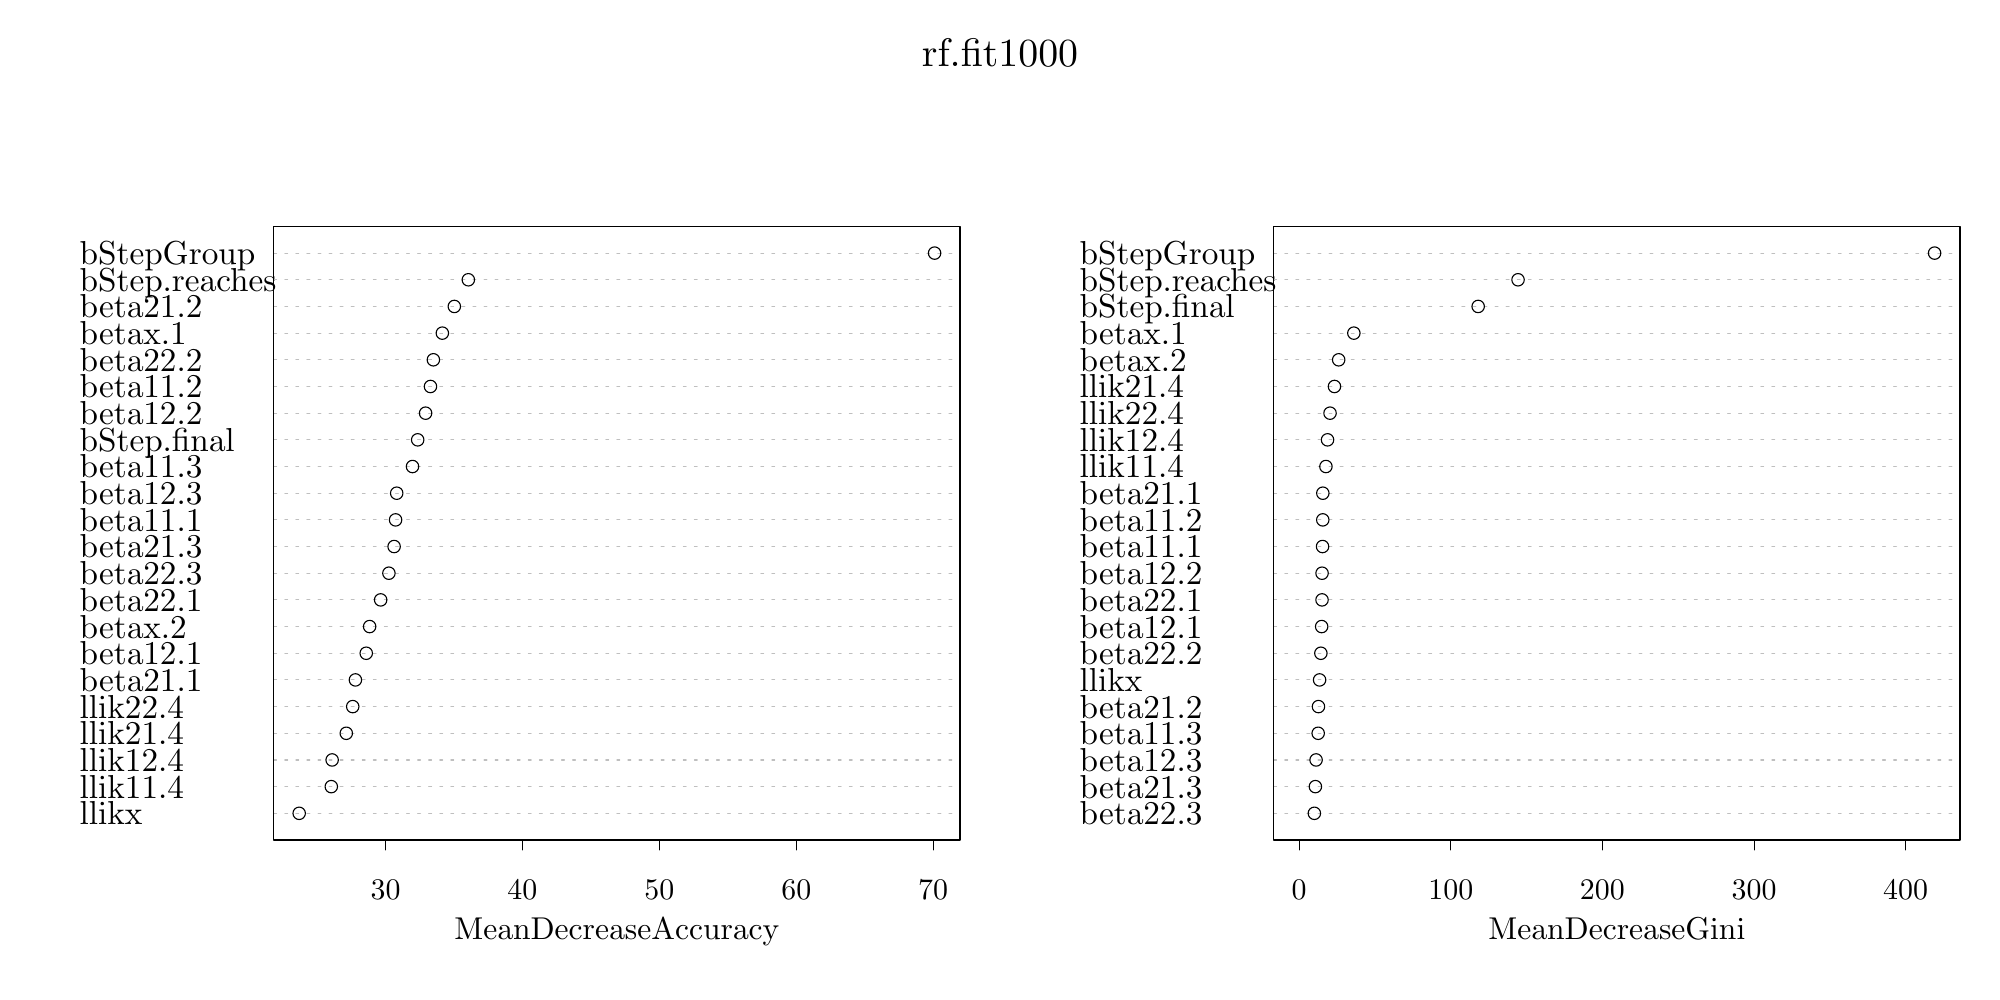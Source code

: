% Created by tikzDevice version 0.6.2 on 2013-05-01 08:58:29.394
% !TEX encoding = UTF-8 Unicode

\documentclass{article}
\nonstopmode

\usepackage{tikz}

\usepackage[active,tightpage,psfixbb]{preview}

\PreviewEnvironment{pgfpicture}

\setlength\PreviewBorder{0pt}

\newcommand{\SweaveOpts}[1]{}  % do not interfere with LaTeX
\newcommand{\SweaveInput}[1]{} % because they are not real TeX commands
\newcommand{\Sexpr}[1]{}       % will only be parsed by R


%Change "article" to "report" to get rid of page number on title page
\usepackage{amsmath,amsfonts,amsthm,amssymb}
\usepackage{tikz}
\usetikzlibrary{backgrounds}
\usepackage{setspace}
\usepackage{Tabbing}
\usepackage{fancyhdr}
\usepackage{lastpage}
\usepackage{lstlinebgrd}
\usepackage{extramarks}
\usepackage{longtable}
\usepackage{chngpage}
\usepackage{soul,color}
\usepackage{color}
\usepackage{graphicx,float,wrapfig}
\usepackage{amsmath,amssymb, rotating}
%\usepackage{minted}
\usepackage{epsfig}
\usepackage{animate}
\usepackage{array}
\usepackage{graphics, color}
\usepackage{graphicx}
\usepackage{epsfig}
\usepackage{setspace}
\usepackage{verbatim}
\usepackage{url}
\usepackage[margin=1.0in]{geometry}

\definecolor{knitrfg}{rgb}{0.2, 0.2, 0.2}
\newcommand{\blue}[1]{{\color{blue} #1}}
\newcommand{\red}[1]{{\color{red} #1}}
\newcommand{\distas}[1]{%
  \savebox{\mybox}{\hbox{\kern3pt$\scriptstyle#1$\kern3pt}}%
  \savebox{\mysim}{\hbox{$\sim$}}%
  \mathbin{\overset{#1}{\kern\z \resizebox{\wd\mybox}{\ht\mysim}{$\sim$}}}%
}
\newcommand{\mytilde}{\raise.17ex\hbox{$\scriptstyle\mathtt{\sim}$}} 

% In case you need to adjust margins:
\topmargin=-0.45in      %
\evensidemargin=0in     %
\oddsidemargin=0in      %
\textwidth=6.5in        %
\textheight=9.0in       %
\headsep=0.25in         %

%Course Information
\newcommand{\Semester}{April and May 2013}
\newcommand{\CourseShort}{DMC 2013}
\newcommand{\CourseLong}{Data Mining Cup Competition 2013}

%Instructor Information
\newcommand{\InstructorLong}{Iowa State University of Science and Technology}
\newcommand{\InstructorShort}{ISU}

%My Information
\newcommand{\WritersLong}{Corey Lanker, Fangfang Liu, Jia Liu, Ian Mouzon, Wei Zhang, Wen Zhou}
\newcommand{\WritersShort}{Lanker, Liu, Liu, Mouzon, Zhang, Zhou}
\newcommand{\WritersContact}{\blue{imouzon@iastate.edu}}

%Homework Information
\newcommand{\homeworkTitle}{Prediction of Orders}
\newcommand{\homeworkDueDate}{April and May 2013}
\newcommand{\homeworkCreationDate}{\date{}}
\newcommand{\homeworkTopics}{}

% Setup the header and footer
\pagestyle{fancy}                                                       %
\lhead{\CourseShort:  \InstructorShort}                                                 %
\chead{\homeworkTitle}  %
\rhead{\WritersShort \firstxmark}                                                     %
\lfoot{\lastxmark}                                                      %
\cfoot{}                                                                %
\rfoot{Page\ \thepage\ of\ \pageref{LastPage}}                          %
\renewcommand\headrulewidth{0.4pt}                                      %
\renewcommand\footrulewidth{0.4pt}                                      %

%%%% FANCY QUOTES %%%
\makeatletter
\tikzset{%
  fancy quotes/.style={
    text width=\fq@width pt,
    align=justify,
    inner sep=1em,
    anchor=north west,
    minimum width=\textwidth,
  },
  fancy quotes width/.initial={.8\textwidth},
  fancy quotes marks/.style={
    scale=8,
    text=white,
    inner sep=0pt,
  },
  fancy quotes opening/.style={
    fancy quotes marks,
  },
  fancy quotes closing/.style={
    fancy quotes marks,
  },
  fancy quotes background/.style={
    show background rectangle,
    inner frame xsep=0pt,
    background rectangle/.style={
      fill=gray!25,
      rounded corners,
    },
  }
}

\newenvironment{fancyquotes}[1][]{%
\noindent
\tikzpicture[fancy quotes background]
\node[fancy quotes opening,anchor=north west] (fq@ul) at (0,0) {``};
\tikz@scan@one@point\pgfutil@firstofone(fq@ul.east)
\pgfmathsetmacro{\fq@width}{\textwidth - 2*\pgf@x}
\node[fancy quotes,#1] (fq@txt) at (fq@ul.north west) \bgroup}
{\egroup;
\node[overlay,fancy quotes closing,anchor=east] at (fq@txt.south east) {''};
\endtikzpicture}
\makeatother
%%% End of fancy quotes


\begin{document}

\begin{tikzpicture}[x=1pt,y=1pt]
\definecolor[named]{drawColor}{rgb}{0.00,0.00,0.00}
\definecolor[named]{fillColor}{rgb}{1.00,1.00,1.00}
\fill[color=fillColor,fill opacity=0.00,] (0,0) rectangle (722.70,361.35);
\begin{scope}
\path[clip] (  0.00,  0.00) rectangle (722.70,361.35);
\definecolor[named]{drawColor}{rgb}{1.00,1.00,1.00}
\definecolor[named]{fillColor}{rgb}{1.00,1.00,1.00}
\definecolor[named]{drawColor}{rgb}{0.00,0.00,0.00}

\node[color=drawColor,anchor=base west,inner sep=0pt, outer sep=0pt, scale=  1.20] at ( 28.80, 63.32) {llikx};

\node[color=drawColor,anchor=base west,inner sep=0pt, outer sep=0pt, scale=  1.20] at ( 28.80, 72.96) {llik11.4};

\node[color=drawColor,anchor=base west,inner sep=0pt, outer sep=0pt, scale=  1.20] at ( 28.80, 82.60) {llik12.4};

\node[color=drawColor,anchor=base west,inner sep=0pt, outer sep=0pt, scale=  1.20] at ( 28.80, 92.24) {llik21.4};

\node[color=drawColor,anchor=base west,inner sep=0pt, outer sep=0pt, scale=  1.20] at ( 28.80,101.88) {llik22.4};

\node[color=drawColor,anchor=base west,inner sep=0pt, outer sep=0pt, scale=  1.20] at ( 28.80,111.52) {beta21.1};

\node[color=drawColor,anchor=base west,inner sep=0pt, outer sep=0pt, scale=  1.20] at ( 28.80,121.16) {beta12.1};

\node[color=drawColor,anchor=base west,inner sep=0pt, outer sep=0pt, scale=  1.20] at ( 28.80,130.80) {betax.2};

\node[color=drawColor,anchor=base west,inner sep=0pt, outer sep=0pt, scale=  1.20] at ( 28.80,140.44) {beta22.1};

\node[color=drawColor,anchor=base west,inner sep=0pt, outer sep=0pt, scale=  1.20] at ( 28.80,150.08) {beta22.3};

\node[color=drawColor,anchor=base west,inner sep=0pt, outer sep=0pt, scale=  1.20] at ( 28.80,159.72) {beta21.3};

\node[color=drawColor,anchor=base west,inner sep=0pt, outer sep=0pt, scale=  1.20] at ( 28.80,169.36) {beta11.1};

\node[color=drawColor,anchor=base west,inner sep=0pt, outer sep=0pt, scale=  1.20] at ( 28.80,179.00) {beta12.3};

\node[color=drawColor,anchor=base west,inner sep=0pt, outer sep=0pt, scale=  1.20] at ( 28.80,188.64) {beta11.3};

\node[color=drawColor,anchor=base west,inner sep=0pt, outer sep=0pt, scale=  1.20] at ( 28.80,198.28) {bStep.final};

\node[color=drawColor,anchor=base west,inner sep=0pt, outer sep=0pt, scale=  1.20] at ( 28.80,207.92) {beta12.2};

\node[color=drawColor,anchor=base west,inner sep=0pt, outer sep=0pt, scale=  1.20] at ( 28.80,217.56) {beta11.2};

\node[color=drawColor,anchor=base west,inner sep=0pt, outer sep=0pt, scale=  1.20] at ( 28.80,227.20) {beta22.2};

\node[color=drawColor,anchor=base west,inner sep=0pt, outer sep=0pt, scale=  1.20] at ( 28.80,236.84) {betax.1};

\node[color=drawColor,anchor=base west,inner sep=0pt, outer sep=0pt, scale=  1.20] at ( 28.80,246.48) {beta21.2};

\node[color=drawColor,anchor=base west,inner sep=0pt, outer sep=0pt, scale=  1.20] at ( 28.80,256.12) {bStep.reaches};

\node[color=drawColor,anchor=base west,inner sep=0pt, outer sep=0pt, scale=  1.20] at ( 28.80,265.76) {bStepGroup};
\end{scope}
\begin{scope}
\path[clip] ( 98.93, 57.82) rectangle (346.90,279.53);
\definecolor[named]{drawColor}{rgb}{1.00,1.00,1.00}
\definecolor[named]{fillColor}{rgb}{1.00,1.00,1.00}
\definecolor[named]{drawColor}{rgb}{0.75,0.75,0.75}

\draw[color=drawColor,dash pattern=on 1pt off 3pt ,line cap=round,line join=round,fill opacity=0.00,] ( 98.93, 67.46) -- (346.90, 67.46);

\draw[color=drawColor,dash pattern=on 1pt off 3pt ,line cap=round,line join=round,fill opacity=0.00,] ( 98.93, 77.10) -- (346.90, 77.10);

\draw[color=drawColor,dash pattern=on 1pt off 3pt ,line cap=round,line join=round,fill opacity=0.00,] ( 98.93, 86.74) -- (346.90, 86.74);

\draw[color=drawColor,dash pattern=on 1pt off 3pt ,line cap=round,line join=round,fill opacity=0.00,] ( 98.93, 96.38) -- (346.90, 96.38);

\draw[color=drawColor,dash pattern=on 1pt off 3pt ,line cap=round,line join=round,fill opacity=0.00,] ( 98.93,106.02) -- (346.90,106.02);

\draw[color=drawColor,dash pattern=on 1pt off 3pt ,line cap=round,line join=round,fill opacity=0.00,] ( 98.93,115.66) -- (346.90,115.66);

\draw[color=drawColor,dash pattern=on 1pt off 3pt ,line cap=round,line join=round,fill opacity=0.00,] ( 98.93,125.30) -- (346.90,125.30);

\draw[color=drawColor,dash pattern=on 1pt off 3pt ,line cap=round,line join=round,fill opacity=0.00,] ( 98.93,134.94) -- (346.90,134.94);

\draw[color=drawColor,dash pattern=on 1pt off 3pt ,line cap=round,line join=round,fill opacity=0.00,] ( 98.93,144.58) -- (346.90,144.58);

\draw[color=drawColor,dash pattern=on 1pt off 3pt ,line cap=round,line join=round,fill opacity=0.00,] ( 98.93,154.22) -- (346.90,154.22);

\draw[color=drawColor,dash pattern=on 1pt off 3pt ,line cap=round,line join=round,fill opacity=0.00,] ( 98.93,163.86) -- (346.90,163.86);

\draw[color=drawColor,dash pattern=on 1pt off 3pt ,line cap=round,line join=round,fill opacity=0.00,] ( 98.93,173.49) -- (346.90,173.49);

\draw[color=drawColor,dash pattern=on 1pt off 3pt ,line cap=round,line join=round,fill opacity=0.00,] ( 98.93,183.13) -- (346.90,183.13);

\draw[color=drawColor,dash pattern=on 1pt off 3pt ,line cap=round,line join=round,fill opacity=0.00,] ( 98.93,192.77) -- (346.90,192.77);

\draw[color=drawColor,dash pattern=on 1pt off 3pt ,line cap=round,line join=round,fill opacity=0.00,] ( 98.93,202.41) -- (346.90,202.41);

\draw[color=drawColor,dash pattern=on 1pt off 3pt ,line cap=round,line join=round,fill opacity=0.00,] ( 98.93,212.05) -- (346.90,212.05);

\draw[color=drawColor,dash pattern=on 1pt off 3pt ,line cap=round,line join=round,fill opacity=0.00,] ( 98.93,221.69) -- (346.90,221.69);

\draw[color=drawColor,dash pattern=on 1pt off 3pt ,line cap=round,line join=round,fill opacity=0.00,] ( 98.93,231.33) -- (346.90,231.33);

\draw[color=drawColor,dash pattern=on 1pt off 3pt ,line cap=round,line join=round,fill opacity=0.00,] ( 98.93,240.97) -- (346.90,240.97);

\draw[color=drawColor,dash pattern=on 1pt off 3pt ,line cap=round,line join=round,fill opacity=0.00,] ( 98.93,250.61) -- (346.90,250.61);

\draw[color=drawColor,dash pattern=on 1pt off 3pt ,line cap=round,line join=round,fill opacity=0.00,] ( 98.93,260.25) -- (346.90,260.25);

\draw[color=drawColor,dash pattern=on 1pt off 3pt ,line cap=round,line join=round,fill opacity=0.00,] ( 98.93,269.89) -- (346.90,269.89);
\definecolor[named]{drawColor}{rgb}{0.00,0.00,0.00}

\draw[color=drawColor,line cap=round,line join=round,fill opacity=0.00,] (108.11, 67.46) circle (  2.25);

\draw[color=drawColor,line cap=round,line join=round,fill opacity=0.00,] (119.71, 77.10) circle (  2.25);

\draw[color=drawColor,line cap=round,line join=round,fill opacity=0.00,] (120.02, 86.74) circle (  2.25);

\draw[color=drawColor,line cap=round,line join=round,fill opacity=0.00,] (125.13, 96.38) circle (  2.25);

\draw[color=drawColor,line cap=round,line join=round,fill opacity=0.00,] (127.46,106.02) circle (  2.25);

\draw[color=drawColor,line cap=round,line join=round,fill opacity=0.00,] (128.43,115.66) circle (  2.25);

\draw[color=drawColor,line cap=round,line join=round,fill opacity=0.00,] (132.34,125.30) circle (  2.25);

\draw[color=drawColor,line cap=round,line join=round,fill opacity=0.00,] (133.57,134.94) circle (  2.25);

\draw[color=drawColor,line cap=round,line join=round,fill opacity=0.00,] (137.55,144.58) circle (  2.25);

\draw[color=drawColor,line cap=round,line join=round,fill opacity=0.00,] (140.53,154.22) circle (  2.25);

\draw[color=drawColor,line cap=round,line join=round,fill opacity=0.00,] (142.41,163.86) circle (  2.25);

\draw[color=drawColor,line cap=round,line join=round,fill opacity=0.00,] (142.94,173.49) circle (  2.25);

\draw[color=drawColor,line cap=round,line join=round,fill opacity=0.00,] (143.35,183.13) circle (  2.25);

\draw[color=drawColor,line cap=round,line join=round,fill opacity=0.00,] (149.06,192.77) circle (  2.25);

\draw[color=drawColor,line cap=round,line join=round,fill opacity=0.00,] (150.93,202.41) circle (  2.25);

\draw[color=drawColor,line cap=round,line join=round,fill opacity=0.00,] (153.79,212.05) circle (  2.25);

\draw[color=drawColor,line cap=round,line join=round,fill opacity=0.00,] (155.55,221.69) circle (  2.25);

\draw[color=drawColor,line cap=round,line join=round,fill opacity=0.00,] (156.60,231.33) circle (  2.25);

\draw[color=drawColor,line cap=round,line join=round,fill opacity=0.00,] (159.84,240.97) circle (  2.25);

\draw[color=drawColor,line cap=round,line join=round,fill opacity=0.00,] (164.17,250.61) circle (  2.25);

\draw[color=drawColor,line cap=round,line join=round,fill opacity=0.00,] (169.23,260.25) circle (  2.25);

\draw[color=drawColor,line cap=round,line join=round,fill opacity=0.00,] (337.71,269.89) circle (  2.25);
\end{scope}
\begin{scope}
\path[clip] (  0.00,  0.00) rectangle (722.70,361.35);
\definecolor[named]{drawColor}{rgb}{1.00,1.00,1.00}
\definecolor[named]{fillColor}{rgb}{1.00,1.00,1.00}
\definecolor[named]{drawColor}{rgb}{0.00,0.00,0.00}

\draw[color=drawColor,line cap=round,line join=round,fill opacity=0.00,] (139.31, 57.82) -- (337.20, 57.82);

\draw[color=drawColor,line cap=round,line join=round,fill opacity=0.00,] (139.31, 57.82) -- (139.31, 54.22);

\draw[color=drawColor,line cap=round,line join=round,fill opacity=0.00,] (188.78, 57.82) -- (188.78, 54.22);

\draw[color=drawColor,line cap=round,line join=round,fill opacity=0.00,] (238.25, 57.82) -- (238.25, 54.22);

\draw[color=drawColor,line cap=round,line join=round,fill opacity=0.00,] (287.73, 57.82) -- (287.73, 54.22);

\draw[color=drawColor,line cap=round,line join=round,fill opacity=0.00,] (337.20, 57.82) -- (337.20, 54.22);

\node[color=drawColor,anchor=base,inner sep=0pt, outer sep=0pt, scale=  1.08] at (139.31, 36.22) {30};

\node[color=drawColor,anchor=base,inner sep=0pt, outer sep=0pt, scale=  1.08] at (188.78, 36.22) {40};

\node[color=drawColor,anchor=base,inner sep=0pt, outer sep=0pt, scale=  1.08] at (238.25, 36.22) {50};

\node[color=drawColor,anchor=base,inner sep=0pt, outer sep=0pt, scale=  1.08] at (287.73, 36.22) {60};

\node[color=drawColor,anchor=base,inner sep=0pt, outer sep=0pt, scale=  1.08] at (337.20, 36.22) {70};

\draw[color=drawColor,line cap=round,line join=round,fill opacity=0.00,] ( 98.93, 57.82) --
	(346.90, 57.82) --
	(346.90,279.53) --
	( 98.93,279.53) --
	( 98.93, 57.82);
\end{scope}
\begin{scope}
\path[clip] (  0.00,  0.00) rectangle (361.35,337.35);
\definecolor[named]{drawColor}{rgb}{1.00,1.00,1.00}
\definecolor[named]{fillColor}{rgb}{1.00,1.00,1.00}
\definecolor[named]{drawColor}{rgb}{0.00,0.00,0.00}

\node[color=drawColor,anchor=base,inner sep=0pt, outer sep=0pt, scale=  1.14] at (222.91, 21.82) {MeanDecreaseAccuracy};
\end{scope}
\begin{scope}
\path[clip] (421.35, 48.00) rectangle (710.70,289.35);
\definecolor[named]{drawColor}{rgb}{1.00,1.00,1.00}
\definecolor[named]{fillColor}{rgb}{1.00,1.00,1.00}
\end{scope}
\begin{scope}
\path[clip] (  0.00,  0.00) rectangle (722.70,361.35);
\definecolor[named]{drawColor}{rgb}{1.00,1.00,1.00}
\definecolor[named]{fillColor}{rgb}{1.00,1.00,1.00}
\definecolor[named]{drawColor}{rgb}{0.00,0.00,0.00}

\node[color=drawColor,anchor=base west,inner sep=0pt, outer sep=0pt, scale=  1.20] at (390.15, 63.32) {beta22.3};

\node[color=drawColor,anchor=base west,inner sep=0pt, outer sep=0pt, scale=  1.20] at (390.15, 72.96) {beta21.3};

\node[color=drawColor,anchor=base west,inner sep=0pt, outer sep=0pt, scale=  1.20] at (390.15, 82.60) {beta12.3};

\node[color=drawColor,anchor=base west,inner sep=0pt, outer sep=0pt, scale=  1.20] at (390.15, 92.24) {beta11.3};

\node[color=drawColor,anchor=base west,inner sep=0pt, outer sep=0pt, scale=  1.20] at (390.15,101.88) {beta21.2};

\node[color=drawColor,anchor=base west,inner sep=0pt, outer sep=0pt, scale=  1.20] at (390.15,111.52) {llikx};

\node[color=drawColor,anchor=base west,inner sep=0pt, outer sep=0pt, scale=  1.20] at (390.15,121.16) {beta22.2};

\node[color=drawColor,anchor=base west,inner sep=0pt, outer sep=0pt, scale=  1.20] at (390.15,130.80) {beta12.1};

\node[color=drawColor,anchor=base west,inner sep=0pt, outer sep=0pt, scale=  1.20] at (390.15,140.44) {beta22.1};

\node[color=drawColor,anchor=base west,inner sep=0pt, outer sep=0pt, scale=  1.20] at (390.15,150.08) {beta12.2};

\node[color=drawColor,anchor=base west,inner sep=0pt, outer sep=0pt, scale=  1.20] at (390.15,159.72) {beta11.1};

\node[color=drawColor,anchor=base west,inner sep=0pt, outer sep=0pt, scale=  1.20] at (390.15,169.36) {beta11.2};

\node[color=drawColor,anchor=base west,inner sep=0pt, outer sep=0pt, scale=  1.20] at (390.15,179.00) {beta21.1};

\node[color=drawColor,anchor=base west,inner sep=0pt, outer sep=0pt, scale=  1.20] at (390.15,188.64) {llik11.4};

\node[color=drawColor,anchor=base west,inner sep=0pt, outer sep=0pt, scale=  1.20] at (390.15,198.28) {llik12.4};

\node[color=drawColor,anchor=base west,inner sep=0pt, outer sep=0pt, scale=  1.20] at (390.15,207.92) {llik22.4};

\node[color=drawColor,anchor=base west,inner sep=0pt, outer sep=0pt, scale=  1.20] at (390.15,217.56) {llik21.4};

\node[color=drawColor,anchor=base west,inner sep=0pt, outer sep=0pt, scale=  1.20] at (390.15,227.20) {betax.2};

\node[color=drawColor,anchor=base west,inner sep=0pt, outer sep=0pt, scale=  1.20] at (390.15,236.84) {betax.1};

\node[color=drawColor,anchor=base west,inner sep=0pt, outer sep=0pt, scale=  1.20] at (390.15,246.48) {bStep.final};

\node[color=drawColor,anchor=base west,inner sep=0pt, outer sep=0pt, scale=  1.20] at (390.15,256.12) {bStep.reaches};

\node[color=drawColor,anchor=base west,inner sep=0pt, outer sep=0pt, scale=  1.20] at (390.15,265.76) {bStepGroup};
\end{scope}
\begin{scope}
\path[clip] (460.28, 57.82) rectangle (708.25,279.53);
\definecolor[named]{drawColor}{rgb}{1.00,1.00,1.00}
\definecolor[named]{fillColor}{rgb}{1.00,1.00,1.00}
\definecolor[named]{drawColor}{rgb}{0.75,0.75,0.75}

\draw[color=drawColor,dash pattern=on 1pt off 3pt ,line cap=round,line join=round,fill opacity=0.00,] (460.28, 67.46) -- (708.25, 67.46);

\draw[color=drawColor,dash pattern=on 1pt off 3pt ,line cap=round,line join=round,fill opacity=0.00,] (460.28, 77.10) -- (708.25, 77.10);

\draw[color=drawColor,dash pattern=on 1pt off 3pt ,line cap=round,line join=round,fill opacity=0.00,] (460.28, 86.74) -- (708.25, 86.74);

\draw[color=drawColor,dash pattern=on 1pt off 3pt ,line cap=round,line join=round,fill opacity=0.00,] (460.28, 96.38) -- (708.25, 96.38);

\draw[color=drawColor,dash pattern=on 1pt off 3pt ,line cap=round,line join=round,fill opacity=0.00,] (460.28,106.02) -- (708.25,106.02);

\draw[color=drawColor,dash pattern=on 1pt off 3pt ,line cap=round,line join=round,fill opacity=0.00,] (460.28,115.66) -- (708.25,115.66);

\draw[color=drawColor,dash pattern=on 1pt off 3pt ,line cap=round,line join=round,fill opacity=0.00,] (460.28,125.30) -- (708.25,125.30);

\draw[color=drawColor,dash pattern=on 1pt off 3pt ,line cap=round,line join=round,fill opacity=0.00,] (460.28,134.94) -- (708.25,134.94);

\draw[color=drawColor,dash pattern=on 1pt off 3pt ,line cap=round,line join=round,fill opacity=0.00,] (460.28,144.58) -- (708.25,144.58);

\draw[color=drawColor,dash pattern=on 1pt off 3pt ,line cap=round,line join=round,fill opacity=0.00,] (460.28,154.22) -- (708.25,154.22);

\draw[color=drawColor,dash pattern=on 1pt off 3pt ,line cap=round,line join=round,fill opacity=0.00,] (460.28,163.86) -- (708.25,163.86);

\draw[color=drawColor,dash pattern=on 1pt off 3pt ,line cap=round,line join=round,fill opacity=0.00,] (460.28,173.49) -- (708.25,173.49);

\draw[color=drawColor,dash pattern=on 1pt off 3pt ,line cap=round,line join=round,fill opacity=0.00,] (460.28,183.13) -- (708.25,183.13);

\draw[color=drawColor,dash pattern=on 1pt off 3pt ,line cap=round,line join=round,fill opacity=0.00,] (460.28,192.77) -- (708.25,192.77);

\draw[color=drawColor,dash pattern=on 1pt off 3pt ,line cap=round,line join=round,fill opacity=0.00,] (460.28,202.41) -- (708.25,202.41);

\draw[color=drawColor,dash pattern=on 1pt off 3pt ,line cap=round,line join=round,fill opacity=0.00,] (460.28,212.05) -- (708.25,212.05);

\draw[color=drawColor,dash pattern=on 1pt off 3pt ,line cap=round,line join=round,fill opacity=0.00,] (460.28,221.69) -- (708.25,221.69);

\draw[color=drawColor,dash pattern=on 1pt off 3pt ,line cap=round,line join=round,fill opacity=0.00,] (460.28,231.33) -- (708.25,231.33);

\draw[color=drawColor,dash pattern=on 1pt off 3pt ,line cap=round,line join=round,fill opacity=0.00,] (460.28,240.97) -- (708.25,240.97);

\draw[color=drawColor,dash pattern=on 1pt off 3pt ,line cap=round,line join=round,fill opacity=0.00,] (460.28,250.61) -- (708.25,250.61);

\draw[color=drawColor,dash pattern=on 1pt off 3pt ,line cap=round,line join=round,fill opacity=0.00,] (460.28,260.25) -- (708.25,260.25);

\draw[color=drawColor,dash pattern=on 1pt off 3pt ,line cap=round,line join=round,fill opacity=0.00,] (460.28,269.89) -- (708.25,269.89);
\definecolor[named]{drawColor}{rgb}{0.00,0.00,0.00}

\draw[color=drawColor,line cap=round,line join=round,fill opacity=0.00,] (474.94, 67.46) circle (  2.25);

\draw[color=drawColor,line cap=round,line join=round,fill opacity=0.00,] (475.31, 77.10) circle (  2.25);

\draw[color=drawColor,line cap=round,line join=round,fill opacity=0.00,] (475.56, 86.74) circle (  2.25);

\draw[color=drawColor,line cap=round,line join=round,fill opacity=0.00,] (476.32, 96.38) circle (  2.25);

\draw[color=drawColor,line cap=round,line join=round,fill opacity=0.00,] (476.42,106.02) circle (  2.25);

\draw[color=drawColor,line cap=round,line join=round,fill opacity=0.00,] (476.83,115.66) circle (  2.25);

\draw[color=drawColor,line cap=round,line join=round,fill opacity=0.00,] (477.29,125.30) circle (  2.25);

\draw[color=drawColor,line cap=round,line join=round,fill opacity=0.00,] (477.58,134.94) circle (  2.25);

\draw[color=drawColor,line cap=round,line join=round,fill opacity=0.00,] (477.71,144.58) circle (  2.25);

\draw[color=drawColor,line cap=round,line join=round,fill opacity=0.00,] (477.72,154.22) circle (  2.25);

\draw[color=drawColor,line cap=round,line join=round,fill opacity=0.00,] (477.90,163.86) circle (  2.25);

\draw[color=drawColor,line cap=round,line join=round,fill opacity=0.00,] (477.98,173.49) circle (  2.25);

\draw[color=drawColor,line cap=round,line join=round,fill opacity=0.00,] (478.00,183.13) circle (  2.25);

\draw[color=drawColor,line cap=round,line join=round,fill opacity=0.00,] (479.12,192.77) circle (  2.25);

\draw[color=drawColor,line cap=round,line join=round,fill opacity=0.00,] (479.70,202.41) circle (  2.25);

\draw[color=drawColor,line cap=round,line join=round,fill opacity=0.00,] (480.60,212.05) circle (  2.25);

\draw[color=drawColor,line cap=round,line join=round,fill opacity=0.00,] (482.21,221.69) circle (  2.25);

\draw[color=drawColor,line cap=round,line join=round,fill opacity=0.00,] (483.73,231.33) circle (  2.25);

\draw[color=drawColor,line cap=round,line join=round,fill opacity=0.00,] (489.21,240.97) circle (  2.25);

\draw[color=drawColor,line cap=round,line join=round,fill opacity=0.00,] (534.13,250.61) circle (  2.25);

\draw[color=drawColor,line cap=round,line join=round,fill opacity=0.00,] (548.54,260.25) circle (  2.25);

\draw[color=drawColor,line cap=round,line join=round,fill opacity=0.00,] (699.06,269.89) circle (  2.25);
\end{scope}
\begin{scope}
\path[clip] (  0.00,  0.00) rectangle (722.70,361.35);
\definecolor[named]{drawColor}{rgb}{1.00,1.00,1.00}
\definecolor[named]{fillColor}{rgb}{1.00,1.00,1.00}
\definecolor[named]{drawColor}{rgb}{0.00,0.00,0.00}

\draw[color=drawColor,line cap=round,line join=round,fill opacity=0.00,] (469.46, 57.82) -- (688.60, 57.82);

\draw[color=drawColor,line cap=round,line join=round,fill opacity=0.00,] (469.46, 57.82) -- (469.46, 54.22);

\draw[color=drawColor,line cap=round,line join=round,fill opacity=0.00,] (524.25, 57.82) -- (524.25, 54.22);

\draw[color=drawColor,line cap=round,line join=round,fill opacity=0.00,] (579.03, 57.82) -- (579.03, 54.22);

\draw[color=drawColor,line cap=round,line join=round,fill opacity=0.00,] (633.82, 57.82) -- (633.82, 54.22);

\draw[color=drawColor,line cap=round,line join=round,fill opacity=0.00,] (688.60, 57.82) -- (688.60, 54.22);

\node[color=drawColor,anchor=base,inner sep=0pt, outer sep=0pt, scale=  1.08] at (469.46, 36.22) {0};

\node[color=drawColor,anchor=base,inner sep=0pt, outer sep=0pt, scale=  1.08] at (524.25, 36.22) {100};

\node[color=drawColor,anchor=base,inner sep=0pt, outer sep=0pt, scale=  1.08] at (579.03, 36.22) {200};

\node[color=drawColor,anchor=base,inner sep=0pt, outer sep=0pt, scale=  1.08] at (633.82, 36.22) {300};

\node[color=drawColor,anchor=base,inner sep=0pt, outer sep=0pt, scale=  1.08] at (688.60, 36.22) {400};

\draw[color=drawColor,line cap=round,line join=round,fill opacity=0.00,] (460.28, 57.82) --
	(708.25, 57.82) --
	(708.25,279.53) --
	(460.28,279.53) --
	(460.28, 57.82);
\end{scope}
\begin{scope}
\path[clip] (361.35,  0.00) rectangle (722.70,337.35);
\definecolor[named]{drawColor}{rgb}{1.00,1.00,1.00}
\definecolor[named]{fillColor}{rgb}{1.00,1.00,1.00}
\definecolor[named]{drawColor}{rgb}{0.00,0.00,0.00}

\node[color=drawColor,anchor=base,inner sep=0pt, outer sep=0pt, scale=  1.14] at (584.26, 21.82) {MeanDecreaseGini};
\end{scope}
\begin{scope}
\path[clip] (  0.00,  0.00) rectangle (722.70,361.35);
\definecolor[named]{drawColor}{rgb}{1.00,1.00,1.00}
\definecolor[named]{fillColor}{rgb}{1.00,1.00,1.00}
\definecolor[named]{drawColor}{rgb}{0.00,0.00,0.00}

\node[color=drawColor,anchor=base,inner sep=0pt, outer sep=0pt, scale=  1.44] at (361.35,337.35) {rf.fit1000};
\end{scope}
\end{tikzpicture}

\end{document}
